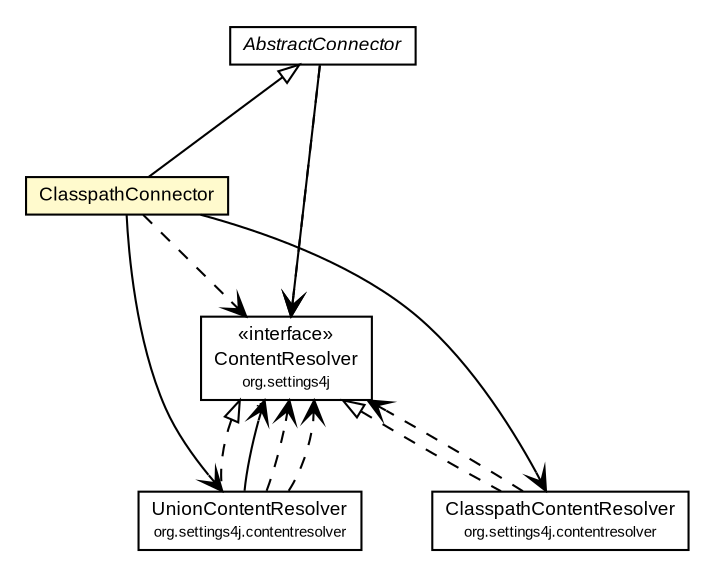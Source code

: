 #!/usr/local/bin/dot
#
# Class diagram 
# Generated by UMLGraph version R5_6-24-gf6e263 (http://www.umlgraph.org/)
#

digraph G {
	edge [fontname="arial",fontsize=10,labelfontname="arial",labelfontsize=10];
	node [fontname="arial",fontsize=10,shape=plaintext];
	nodesep=0.25;
	ranksep=0.5;
	// org.settings4j.connector.ClasspathConnector
	c1098 [label=<<table title="org.settings4j.connector.ClasspathConnector" border="0" cellborder="1" cellspacing="0" cellpadding="2" port="p" bgcolor="lemonChiffon" href="./ClasspathConnector.html">
		<tr><td><table border="0" cellspacing="0" cellpadding="1">
<tr><td align="center" balign="center"> ClasspathConnector </td></tr>
		</table></td></tr>
		</table>>, URL="./ClasspathConnector.html", fontname="arial", fontcolor="black", fontsize=9.0];
	// org.settings4j.connector.AbstractConnector
	c1101 [label=<<table title="org.settings4j.connector.AbstractConnector" border="0" cellborder="1" cellspacing="0" cellpadding="2" port="p" href="./AbstractConnector.html">
		<tr><td><table border="0" cellspacing="0" cellpadding="1">
<tr><td align="center" balign="center"><font face="arial italic"> AbstractConnector </font></td></tr>
		</table></td></tr>
		</table>>, URL="./AbstractConnector.html", fontname="arial", fontcolor="black", fontsize=9.0];
	// org.settings4j.ContentResolver
	c1108 [label=<<table title="org.settings4j.ContentResolver" border="0" cellborder="1" cellspacing="0" cellpadding="2" port="p" href="../ContentResolver.html">
		<tr><td><table border="0" cellspacing="0" cellpadding="1">
<tr><td align="center" balign="center"> &#171;interface&#187; </td></tr>
<tr><td align="center" balign="center"> ContentResolver </td></tr>
<tr><td align="center" balign="center"><font point-size="7.0"> org.settings4j </font></td></tr>
		</table></td></tr>
		</table>>, URL="../ContentResolver.html", fontname="arial", fontcolor="black", fontsize=9.0];
	// org.settings4j.contentresolver.UnionContentResolver
	c1113 [label=<<table title="org.settings4j.contentresolver.UnionContentResolver" border="0" cellborder="1" cellspacing="0" cellpadding="2" port="p" href="../contentresolver/UnionContentResolver.html">
		<tr><td><table border="0" cellspacing="0" cellpadding="1">
<tr><td align="center" balign="center"> UnionContentResolver </td></tr>
<tr><td align="center" balign="center"><font point-size="7.0"> org.settings4j.contentresolver </font></td></tr>
		</table></td></tr>
		</table>>, URL="../contentresolver/UnionContentResolver.html", fontname="arial", fontcolor="black", fontsize=9.0];
	// org.settings4j.contentresolver.ClasspathContentResolver
	c1116 [label=<<table title="org.settings4j.contentresolver.ClasspathContentResolver" border="0" cellborder="1" cellspacing="0" cellpadding="2" port="p" href="../contentresolver/ClasspathContentResolver.html">
		<tr><td><table border="0" cellspacing="0" cellpadding="1">
<tr><td align="center" balign="center"> ClasspathContentResolver </td></tr>
<tr><td align="center" balign="center"><font point-size="7.0"> org.settings4j.contentresolver </font></td></tr>
		</table></td></tr>
		</table>>, URL="../contentresolver/ClasspathContentResolver.html", fontname="arial", fontcolor="black", fontsize=9.0];
	//org.settings4j.connector.ClasspathConnector extends org.settings4j.connector.AbstractConnector
	c1101:p -> c1098:p [dir=back,arrowtail=empty];
	//org.settings4j.contentresolver.UnionContentResolver implements org.settings4j.ContentResolver
	c1108:p -> c1113:p [dir=back,arrowtail=empty,style=dashed];
	//org.settings4j.contentresolver.ClasspathContentResolver implements org.settings4j.ContentResolver
	c1108:p -> c1116:p [dir=back,arrowtail=empty,style=dashed];
	// org.settings4j.connector.ClasspathConnector NAVASSOC org.settings4j.contentresolver.ClasspathContentResolver
	c1098:p -> c1116:p [taillabel="", label="", headlabel="", fontname="arial", fontcolor="black", fontsize=10.0, color="black", arrowhead=open];
	// org.settings4j.connector.ClasspathConnector NAVASSOC org.settings4j.contentresolver.UnionContentResolver
	c1098:p -> c1113:p [taillabel="", label="", headlabel="", fontname="arial", fontcolor="black", fontsize=10.0, color="black", arrowhead=open];
	// org.settings4j.connector.AbstractConnector NAVASSOC org.settings4j.ContentResolver
	c1101:p -> c1108:p [taillabel="", label="", headlabel="", fontname="arial", fontcolor="black", fontsize=10.0, color="black", arrowhead=open];
	// org.settings4j.contentresolver.UnionContentResolver NAVASSOC org.settings4j.ContentResolver
	c1113:p -> c1108:p [taillabel="", label="", headlabel="*", fontname="arial", fontcolor="black", fontsize=10.0, color="black", arrowhead=open];
	// org.settings4j.connector.ClasspathConnector DEPEND org.settings4j.ContentResolver
	c1098:p -> c1108:p [taillabel="", label="", headlabel="", fontname="arial", fontcolor="black", fontsize=10.0, color="black", arrowhead=open, style=dashed];
	// org.settings4j.connector.AbstractConnector DEPEND org.settings4j.ContentResolver
	c1101:p -> c1108:p [taillabel="", label="", headlabel="", fontname="arial", fontcolor="black", fontsize=10.0, color="black", arrowhead=open, style=dashed];
	// org.settings4j.contentresolver.UnionContentResolver DEPEND org.settings4j.ContentResolver
	c1113:p -> c1108:p [taillabel="", label="", headlabel="", fontname="arial", fontcolor="black", fontsize=10.0, color="black", arrowhead=open, style=dashed];
	// org.settings4j.contentresolver.UnionContentResolver DEPEND org.settings4j.ContentResolver
	c1113:p -> c1108:p [taillabel="", label="", headlabel="", fontname="arial", fontcolor="black", fontsize=10.0, color="black", arrowhead=open, style=dashed];
	// org.settings4j.contentresolver.ClasspathContentResolver DEPEND org.settings4j.ContentResolver
	c1116:p -> c1108:p [taillabel="", label="", headlabel="", fontname="arial", fontcolor="black", fontsize=10.0, color="black", arrowhead=open, style=dashed];
}

